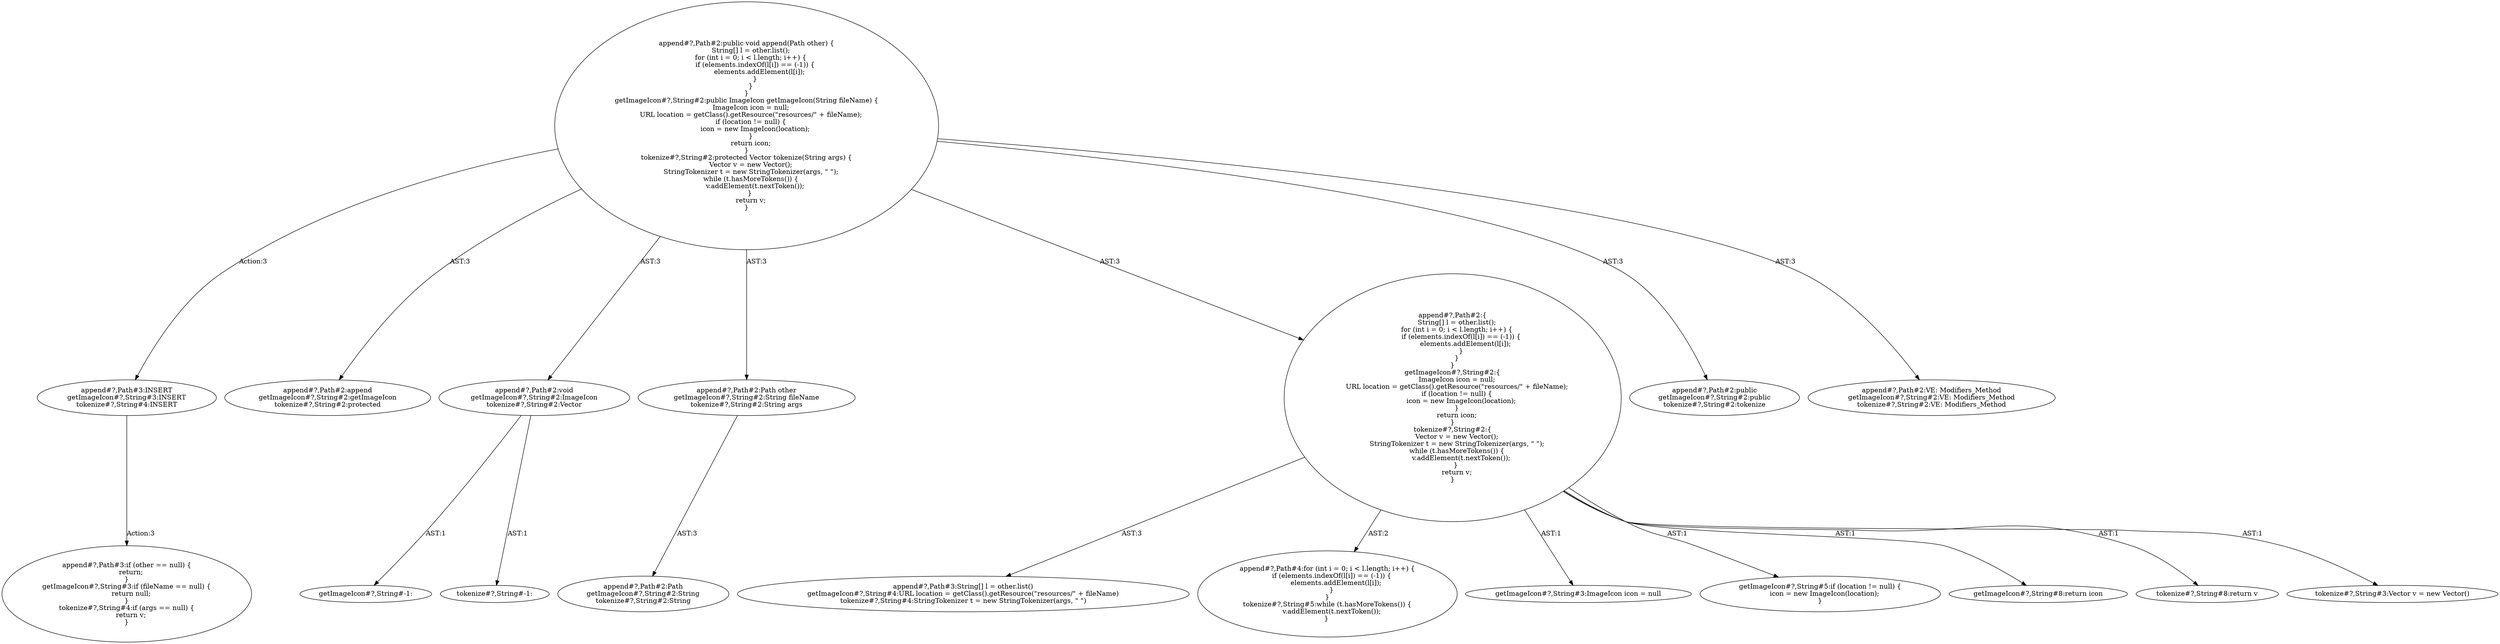 digraph "Pattern" {
0 [label="append#?,Path#3:INSERT
getImageIcon#?,String#3:INSERT
tokenize#?,String#4:INSERT" shape=ellipse]
1 [label="append#?,Path#2:public void append(Path other) \{
    String[] l = other.list();
    for (int i = 0; i < l.length; i++) \{
        if (elements.indexOf(l[i]) == (-1)) \{
            elements.addElement(l[i]);
        \}
    \}
\}
getImageIcon#?,String#2:public ImageIcon getImageIcon(String fileName) \{
    ImageIcon icon = null;
    URL location = getClass().getResource(\"resources/\" + fileName);
    if (location != null) \{
        icon = new ImageIcon(location);
    \}
    return icon;
\}
tokenize#?,String#2:protected Vector tokenize(String args) \{
    Vector v = new Vector();
    StringTokenizer t = new StringTokenizer(args, \" \");
    while (t.hasMoreTokens()) \{
        v.addElement(t.nextToken());
    \} 
    return v;
\}" shape=ellipse]
2 [label="append#?,Path#2:append
getImageIcon#?,String#2:getImageIcon
tokenize#?,String#2:protected" shape=ellipse]
3 [label="append#?,Path#2:void
getImageIcon#?,String#2:ImageIcon
tokenize#?,String#2:Vector" shape=ellipse]
4 [label="append#?,Path#2:Path other
getImageIcon#?,String#2:String fileName
tokenize#?,String#2:String args" shape=ellipse]
5 [label="append#?,Path#2:Path
getImageIcon#?,String#2:String
tokenize#?,String#2:String" shape=ellipse]
6 [label="append#?,Path#2:\{
    String[] l = other.list();
    for (int i = 0; i < l.length; i++) \{
        if (elements.indexOf(l[i]) == (-1)) \{
            elements.addElement(l[i]);
        \}
    \}
\}
getImageIcon#?,String#2:\{
    ImageIcon icon = null;
    URL location = getClass().getResource(\"resources/\" + fileName);
    if (location != null) \{
        icon = new ImageIcon(location);
    \}
    return icon;
\}
tokenize#?,String#2:\{
    Vector v = new Vector();
    StringTokenizer t = new StringTokenizer(args, \" \");
    while (t.hasMoreTokens()) \{
        v.addElement(t.nextToken());
    \} 
    return v;
\}" shape=ellipse]
7 [label="append#?,Path#3:String[] l = other.list()
getImageIcon#?,String#4:URL location = getClass().getResource(\"resources/\" + fileName)
tokenize#?,String#4:StringTokenizer t = new StringTokenizer(args, \" \")" shape=ellipse]
8 [label="append#?,Path#4:for (int i = 0; i < l.length; i++) \{
    if (elements.indexOf(l[i]) == (-1)) \{
        elements.addElement(l[i]);
    \}
\}
tokenize#?,String#5:while (t.hasMoreTokens()) \{
    v.addElement(t.nextToken());
\} " shape=ellipse]
9 [label="append#?,Path#2:public
getImageIcon#?,String#2:public
tokenize#?,String#2:tokenize" shape=ellipse]
10 [label="append#?,Path#2:VE: Modifiers_Method
getImageIcon#?,String#2:VE: Modifiers_Method
tokenize#?,String#2:VE: Modifiers_Method" shape=ellipse]
11 [label="append#?,Path#3:if (other == null) \{
    return;
\}
getImageIcon#?,String#3:if (fileName == null) \{
    return null;
\}
tokenize#?,String#4:if (args == null) \{
    return v;
\}" shape=ellipse]
12 [label="getImageIcon#?,String#3:ImageIcon icon = null" shape=ellipse]
13 [label="getImageIcon#?,String#-1:" shape=ellipse]
14 [label="getImageIcon#?,String#5:if (location != null) \{
    icon = new ImageIcon(location);
\}" shape=ellipse]
15 [label="getImageIcon#?,String#8:return icon" shape=ellipse]
16 [label="tokenize#?,String#-1:" shape=ellipse]
17 [label="tokenize#?,String#8:return v" shape=ellipse]
18 [label="tokenize#?,String#3:Vector v = new Vector()" shape=ellipse]
0 -> 11 [label="Action:3"];
1 -> 0 [label="Action:3"];
1 -> 2 [label="AST:3"];
1 -> 3 [label="AST:3"];
1 -> 4 [label="AST:3"];
1 -> 6 [label="AST:3"];
1 -> 9 [label="AST:3"];
1 -> 10 [label="AST:3"];
3 -> 13 [label="AST:1"];
3 -> 16 [label="AST:1"];
4 -> 5 [label="AST:3"];
6 -> 7 [label="AST:3"];
6 -> 8 [label="AST:2"];
6 -> 12 [label="AST:1"];
6 -> 14 [label="AST:1"];
6 -> 15 [label="AST:1"];
6 -> 17 [label="AST:1"];
6 -> 18 [label="AST:1"];
}